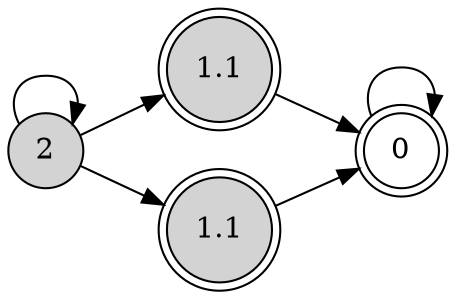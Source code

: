 digraph SBA{
	rankdir=LR
	0 [shape=circle,style=filled,label="2"]
	1 [shape=doublecircle,style=filled,label="1.1"]
	2 [shape=doublecircle,style=filled,label="1.1"]
	3 [shape=doublecircle,label="0"]

	0->0
	0->1
	0->2
	1->3
	2->3
	3->3
}
